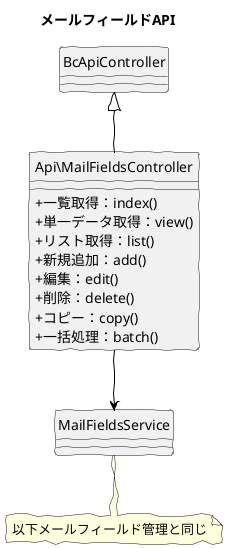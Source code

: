 @startuml
skinparam handwritten true
skinparam backgroundColor white
hide circle
skinparam classAttributeIconSize 0

title メールフィールドAPI

class Api\MailFieldsController {
  + 一覧取得：index()
  + 単一データ取得：view()
  + リスト取得：list()
  + 新規追加：add()
  + 編集：edit()
  + 削除：delete()
  + コピー：copy()
  + 一括処理：batch()
}

Api\MailFieldsController -down[#Black]-> MailFieldsService
Api\MailFieldsController -up[#Black]-|> BcApiController

note "以下メールフィールド管理と同じ" as note
MailFieldsService .. note

@enduml
